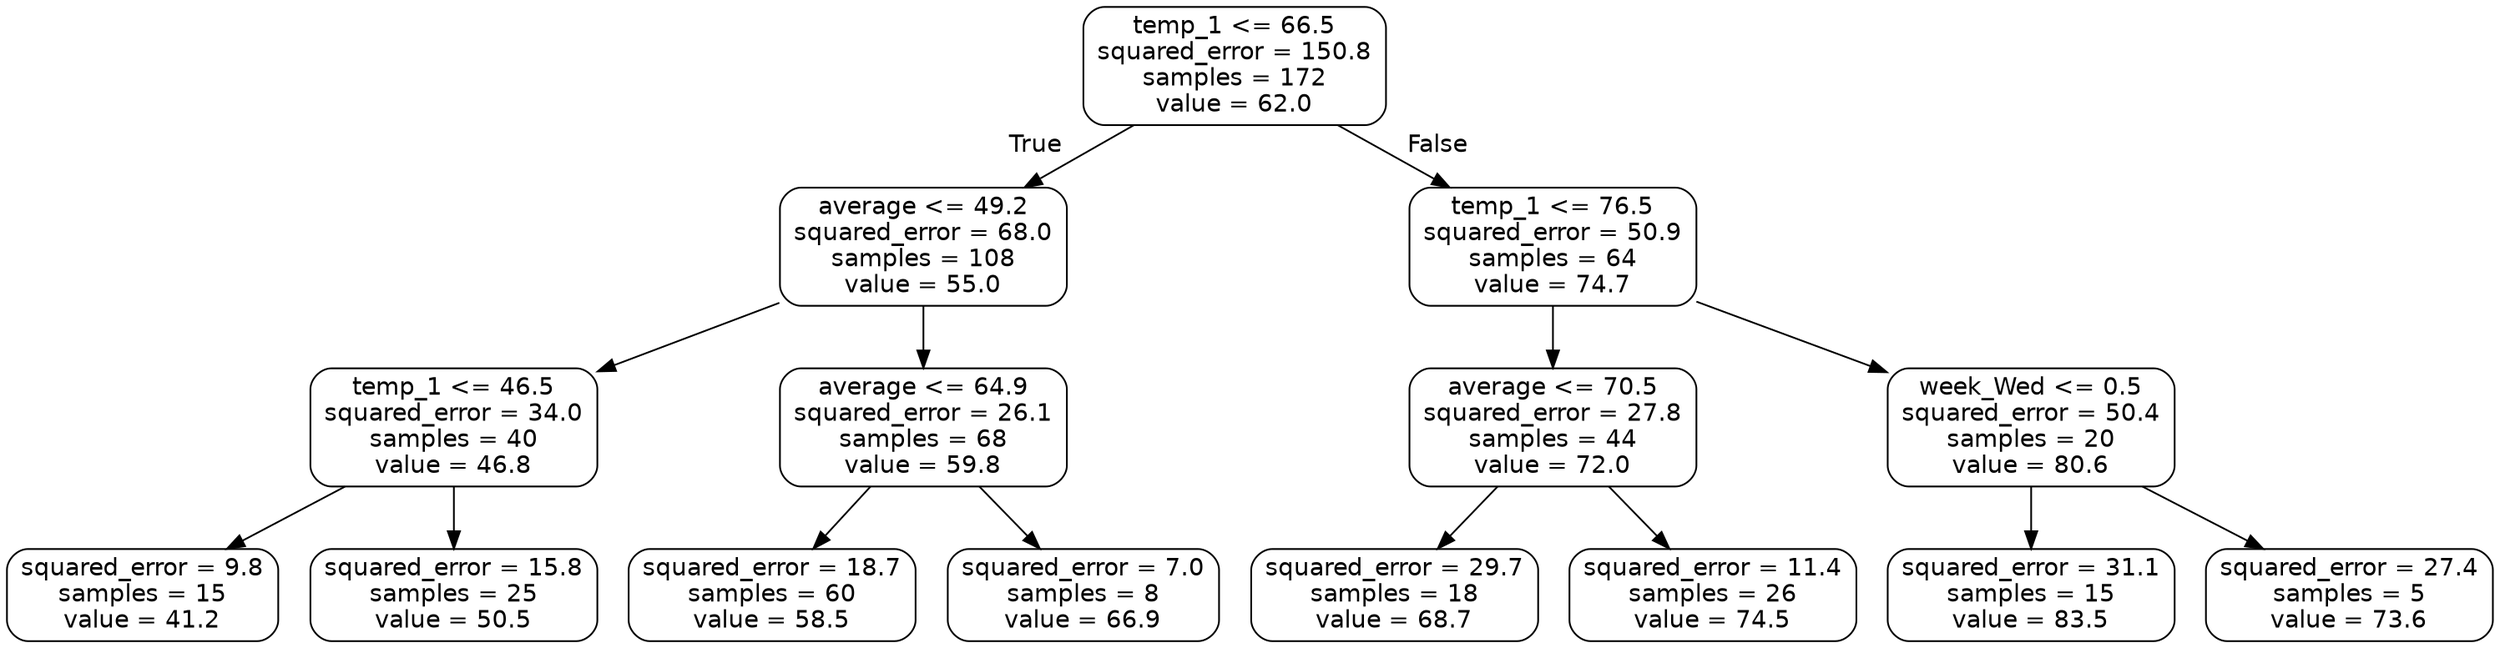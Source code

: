 digraph Tree {
node [shape=box, style="rounded", color="black", fontname="helvetica"] ;
edge [fontname="helvetica"] ;
0 [label="temp_1 <= 66.5\nsquared_error = 150.8\nsamples = 172\nvalue = 62.0"] ;
1 [label="average <= 49.2\nsquared_error = 68.0\nsamples = 108\nvalue = 55.0"] ;
0 -> 1 [labeldistance=2.5, labelangle=45, headlabel="True"] ;
2 [label="temp_1 <= 46.5\nsquared_error = 34.0\nsamples = 40\nvalue = 46.8"] ;
1 -> 2 ;
3 [label="squared_error = 9.8\nsamples = 15\nvalue = 41.2"] ;
2 -> 3 ;
4 [label="squared_error = 15.8\nsamples = 25\nvalue = 50.5"] ;
2 -> 4 ;
5 [label="average <= 64.9\nsquared_error = 26.1\nsamples = 68\nvalue = 59.8"] ;
1 -> 5 ;
6 [label="squared_error = 18.7\nsamples = 60\nvalue = 58.5"] ;
5 -> 6 ;
7 [label="squared_error = 7.0\nsamples = 8\nvalue = 66.9"] ;
5 -> 7 ;
8 [label="temp_1 <= 76.5\nsquared_error = 50.9\nsamples = 64\nvalue = 74.7"] ;
0 -> 8 [labeldistance=2.5, labelangle=-45, headlabel="False"] ;
9 [label="average <= 70.5\nsquared_error = 27.8\nsamples = 44\nvalue = 72.0"] ;
8 -> 9 ;
10 [label="squared_error = 29.7\nsamples = 18\nvalue = 68.7"] ;
9 -> 10 ;
11 [label="squared_error = 11.4\nsamples = 26\nvalue = 74.5"] ;
9 -> 11 ;
12 [label="week_Wed <= 0.5\nsquared_error = 50.4\nsamples = 20\nvalue = 80.6"] ;
8 -> 12 ;
13 [label="squared_error = 31.1\nsamples = 15\nvalue = 83.5"] ;
12 -> 13 ;
14 [label="squared_error = 27.4\nsamples = 5\nvalue = 73.6"] ;
12 -> 14 ;
}